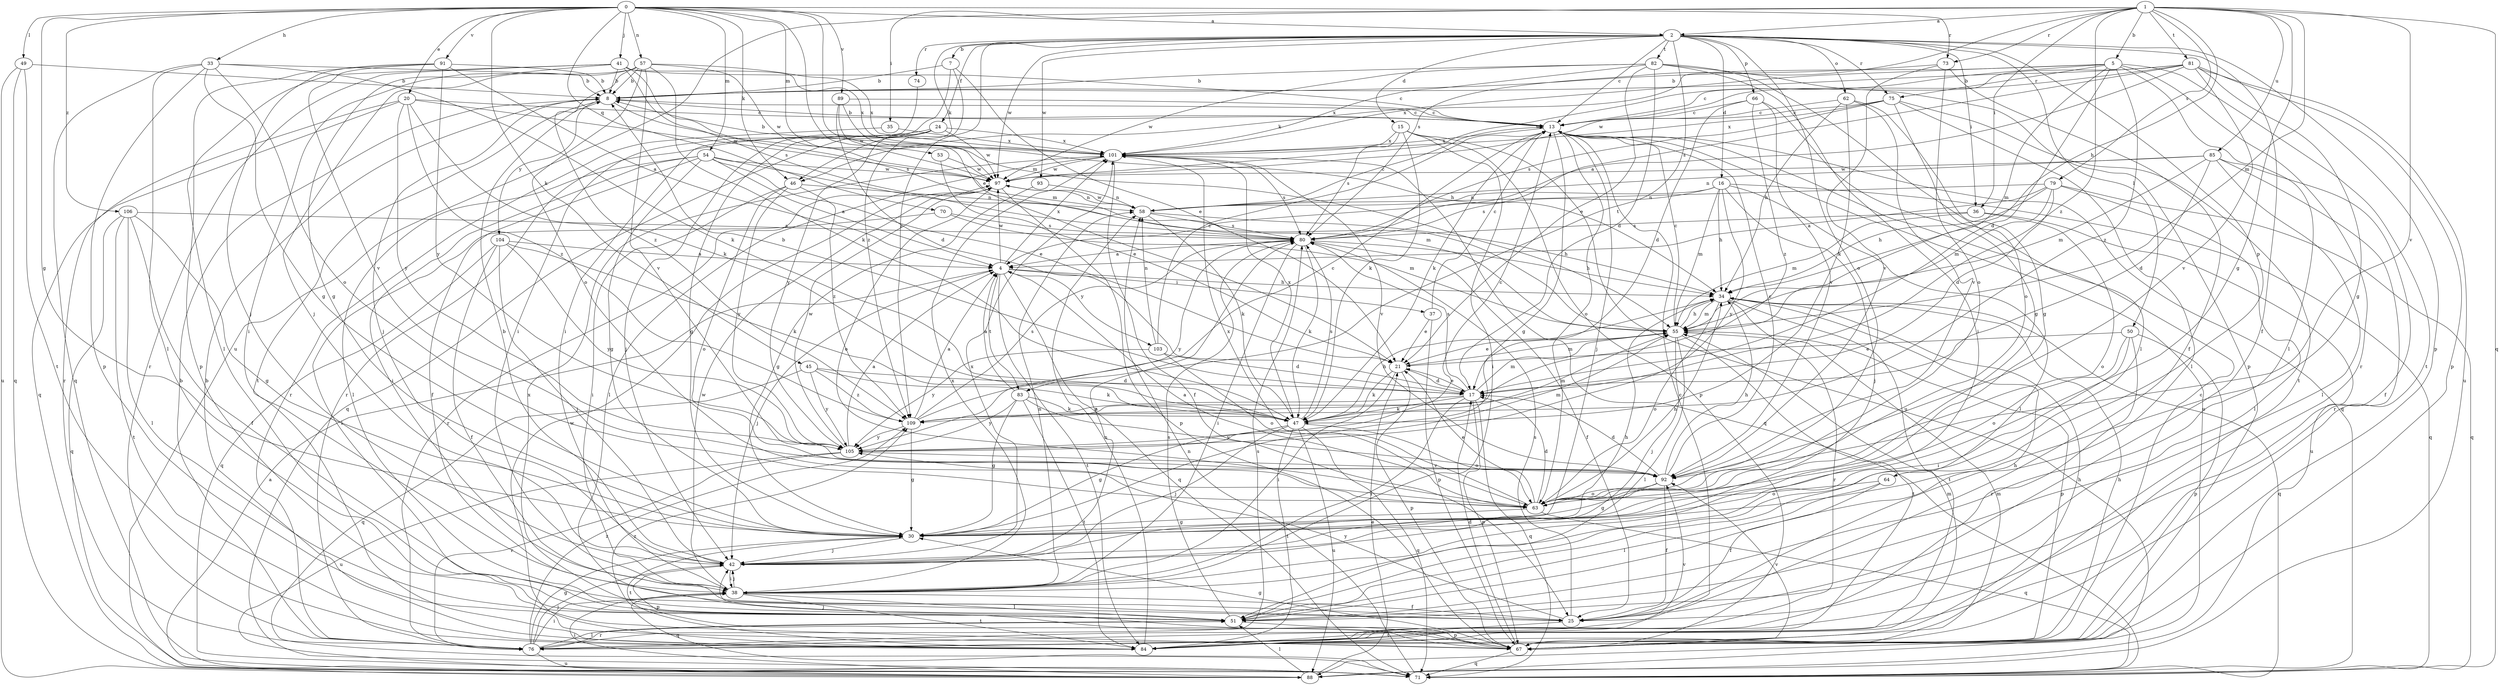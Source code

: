 strict digraph  {
0;
1;
2;
4;
5;
7;
8;
13;
15;
16;
17;
20;
21;
24;
25;
30;
33;
34;
35;
36;
37;
38;
41;
42;
45;
46;
47;
49;
50;
51;
53;
54;
55;
57;
58;
62;
63;
64;
66;
67;
70;
71;
73;
74;
75;
76;
79;
80;
81;
82;
83;
84;
85;
88;
89;
91;
92;
93;
97;
101;
103;
104;
105;
106;
109;
0 -> 2  [label=a];
0 -> 20  [label=e];
0 -> 21  [label=e];
0 -> 30  [label=g];
0 -> 33  [label=h];
0 -> 41  [label=j];
0 -> 45  [label=k];
0 -> 46  [label=k];
0 -> 49  [label=l];
0 -> 53  [label=m];
0 -> 54  [label=m];
0 -> 55  [label=m];
0 -> 57  [label=n];
0 -> 70  [label=q];
0 -> 73  [label=r];
0 -> 89  [label=v];
0 -> 91  [label=v];
0 -> 106  [label=z];
1 -> 2  [label=a];
1 -> 5  [label=b];
1 -> 30  [label=g];
1 -> 34  [label=h];
1 -> 35  [label=i];
1 -> 36  [label=i];
1 -> 55  [label=m];
1 -> 71  [label=q];
1 -> 73  [label=r];
1 -> 79  [label=s];
1 -> 80  [label=s];
1 -> 81  [label=t];
1 -> 85  [label=u];
1 -> 88  [label=u];
1 -> 92  [label=v];
1 -> 109  [label=z];
2 -> 7  [label=b];
2 -> 13  [label=c];
2 -> 15  [label=d];
2 -> 16  [label=d];
2 -> 24  [label=f];
2 -> 25  [label=f];
2 -> 36  [label=i];
2 -> 46  [label=k];
2 -> 50  [label=l];
2 -> 62  [label=o];
2 -> 63  [label=o];
2 -> 64  [label=p];
2 -> 66  [label=p];
2 -> 67  [label=p];
2 -> 74  [label=r];
2 -> 75  [label=r];
2 -> 82  [label=t];
2 -> 83  [label=t];
2 -> 93  [label=w];
2 -> 97  [label=w];
2 -> 109  [label=z];
4 -> 34  [label=h];
4 -> 37  [label=i];
4 -> 42  [label=j];
4 -> 71  [label=q];
4 -> 83  [label=t];
4 -> 84  [label=t];
4 -> 97  [label=w];
4 -> 101  [label=x];
4 -> 103  [label=y];
5 -> 17  [label=d];
5 -> 46  [label=k];
5 -> 51  [label=l];
5 -> 55  [label=m];
5 -> 75  [label=r];
5 -> 76  [label=r];
5 -> 84  [label=t];
5 -> 97  [label=w];
5 -> 101  [label=x];
5 -> 109  [label=z];
7 -> 8  [label=b];
7 -> 21  [label=e];
7 -> 38  [label=i];
7 -> 109  [label=z];
8 -> 13  [label=c];
8 -> 42  [label=j];
8 -> 80  [label=s];
8 -> 84  [label=t];
8 -> 104  [label=y];
13 -> 8  [label=b];
13 -> 30  [label=g];
13 -> 42  [label=j];
13 -> 47  [label=k];
13 -> 63  [label=o];
13 -> 71  [label=q];
13 -> 88  [label=u];
13 -> 101  [label=x];
15 -> 38  [label=i];
15 -> 47  [label=k];
15 -> 67  [label=p];
15 -> 80  [label=s];
15 -> 88  [label=u];
15 -> 101  [label=x];
16 -> 34  [label=h];
16 -> 42  [label=j];
16 -> 51  [label=l];
16 -> 55  [label=m];
16 -> 58  [label=n];
16 -> 71  [label=q];
16 -> 80  [label=s];
16 -> 105  [label=y];
17 -> 8  [label=b];
17 -> 21  [label=e];
17 -> 38  [label=i];
17 -> 47  [label=k];
17 -> 55  [label=m];
17 -> 67  [label=p];
17 -> 71  [label=q];
17 -> 80  [label=s];
17 -> 109  [label=z];
20 -> 13  [label=c];
20 -> 47  [label=k];
20 -> 71  [label=q];
20 -> 76  [label=r];
20 -> 97  [label=w];
20 -> 105  [label=y];
20 -> 109  [label=z];
21 -> 17  [label=d];
21 -> 38  [label=i];
21 -> 47  [label=k];
21 -> 55  [label=m];
21 -> 67  [label=p];
24 -> 30  [label=g];
24 -> 42  [label=j];
24 -> 71  [label=q];
24 -> 76  [label=r];
24 -> 97  [label=w];
24 -> 101  [label=x];
24 -> 105  [label=y];
25 -> 34  [label=h];
25 -> 80  [label=s];
25 -> 84  [label=t];
25 -> 105  [label=y];
30 -> 42  [label=j];
30 -> 84  [label=t];
33 -> 8  [label=b];
33 -> 30  [label=g];
33 -> 47  [label=k];
33 -> 51  [label=l];
33 -> 63  [label=o];
33 -> 67  [label=p];
33 -> 71  [label=q];
34 -> 55  [label=m];
34 -> 63  [label=o];
34 -> 71  [label=q];
34 -> 76  [label=r];
34 -> 84  [label=t];
35 -> 76  [label=r];
35 -> 101  [label=x];
36 -> 55  [label=m];
36 -> 63  [label=o];
36 -> 80  [label=s];
36 -> 88  [label=u];
37 -> 13  [label=c];
37 -> 21  [label=e];
37 -> 67  [label=p];
38 -> 25  [label=f];
38 -> 42  [label=j];
38 -> 51  [label=l];
38 -> 58  [label=n];
38 -> 71  [label=q];
38 -> 84  [label=t];
38 -> 97  [label=w];
38 -> 101  [label=x];
41 -> 8  [label=b];
41 -> 13  [label=c];
41 -> 30  [label=g];
41 -> 51  [label=l];
41 -> 55  [label=m];
41 -> 76  [label=r];
41 -> 80  [label=s];
41 -> 101  [label=x];
42 -> 8  [label=b];
42 -> 34  [label=h];
42 -> 38  [label=i];
42 -> 67  [label=p];
42 -> 80  [label=s];
42 -> 101  [label=x];
45 -> 17  [label=d];
45 -> 47  [label=k];
45 -> 71  [label=q];
45 -> 105  [label=y];
45 -> 109  [label=z];
46 -> 38  [label=i];
46 -> 58  [label=n];
46 -> 63  [label=o];
46 -> 105  [label=y];
46 -> 109  [label=z];
47 -> 30  [label=g];
47 -> 34  [label=h];
47 -> 42  [label=j];
47 -> 55  [label=m];
47 -> 63  [label=o];
47 -> 71  [label=q];
47 -> 80  [label=s];
47 -> 84  [label=t];
47 -> 88  [label=u];
47 -> 101  [label=x];
49 -> 8  [label=b];
49 -> 71  [label=q];
49 -> 84  [label=t];
49 -> 88  [label=u];
50 -> 21  [label=e];
50 -> 38  [label=i];
50 -> 63  [label=o];
50 -> 67  [label=p];
50 -> 76  [label=r];
51 -> 67  [label=p];
51 -> 76  [label=r];
51 -> 80  [label=s];
51 -> 101  [label=x];
53 -> 21  [label=e];
53 -> 97  [label=w];
54 -> 4  [label=a];
54 -> 21  [label=e];
54 -> 25  [label=f];
54 -> 30  [label=g];
54 -> 38  [label=i];
54 -> 51  [label=l];
54 -> 55  [label=m];
54 -> 97  [label=w];
55 -> 13  [label=c];
55 -> 21  [label=e];
55 -> 34  [label=h];
55 -> 42  [label=j];
55 -> 51  [label=l];
55 -> 67  [label=p];
55 -> 84  [label=t];
57 -> 8  [label=b];
57 -> 38  [label=i];
57 -> 42  [label=j];
57 -> 47  [label=k];
57 -> 63  [label=o];
57 -> 92  [label=v];
57 -> 97  [label=w];
57 -> 101  [label=x];
57 -> 109  [label=z];
58 -> 13  [label=c];
58 -> 34  [label=h];
58 -> 47  [label=k];
58 -> 80  [label=s];
58 -> 97  [label=w];
62 -> 13  [label=c];
62 -> 30  [label=g];
62 -> 34  [label=h];
62 -> 47  [label=k];
62 -> 92  [label=v];
63 -> 4  [label=a];
63 -> 17  [label=d];
63 -> 21  [label=e];
63 -> 30  [label=g];
63 -> 34  [label=h];
63 -> 71  [label=q];
63 -> 101  [label=x];
64 -> 25  [label=f];
64 -> 51  [label=l];
64 -> 63  [label=o];
66 -> 13  [label=c];
66 -> 17  [label=d];
66 -> 30  [label=g];
66 -> 92  [label=v];
66 -> 109  [label=z];
67 -> 13  [label=c];
67 -> 17  [label=d];
67 -> 30  [label=g];
67 -> 34  [label=h];
67 -> 42  [label=j];
67 -> 55  [label=m];
67 -> 71  [label=q];
67 -> 92  [label=v];
67 -> 109  [label=z];
70 -> 51  [label=l];
70 -> 55  [label=m];
70 -> 80  [label=s];
71 -> 58  [label=n];
73 -> 8  [label=b];
73 -> 25  [label=f];
73 -> 63  [label=o];
73 -> 92  [label=v];
74 -> 38  [label=i];
75 -> 13  [label=c];
75 -> 51  [label=l];
75 -> 63  [label=o];
75 -> 80  [label=s];
75 -> 84  [label=t];
75 -> 101  [label=x];
76 -> 8  [label=b];
76 -> 13  [label=c];
76 -> 30  [label=g];
76 -> 38  [label=i];
76 -> 42  [label=j];
76 -> 51  [label=l];
76 -> 80  [label=s];
76 -> 88  [label=u];
76 -> 92  [label=v];
76 -> 109  [label=z];
79 -> 4  [label=a];
79 -> 17  [label=d];
79 -> 34  [label=h];
79 -> 51  [label=l];
79 -> 55  [label=m];
79 -> 58  [label=n];
79 -> 71  [label=q];
80 -> 4  [label=a];
80 -> 25  [label=f];
80 -> 34  [label=h];
80 -> 38  [label=i];
80 -> 47  [label=k];
80 -> 105  [label=y];
81 -> 4  [label=a];
81 -> 8  [label=b];
81 -> 13  [label=c];
81 -> 30  [label=g];
81 -> 67  [label=p];
81 -> 80  [label=s];
81 -> 88  [label=u];
81 -> 92  [label=v];
81 -> 97  [label=w];
82 -> 8  [label=b];
82 -> 17  [label=d];
82 -> 21  [label=e];
82 -> 38  [label=i];
82 -> 51  [label=l];
82 -> 67  [label=p];
82 -> 97  [label=w];
82 -> 101  [label=x];
83 -> 4  [label=a];
83 -> 30  [label=g];
83 -> 47  [label=k];
83 -> 84  [label=t];
83 -> 92  [label=v];
83 -> 105  [label=y];
84 -> 8  [label=b];
84 -> 34  [label=h];
84 -> 55  [label=m];
84 -> 58  [label=n];
84 -> 97  [label=w];
85 -> 17  [label=d];
85 -> 25  [label=f];
85 -> 51  [label=l];
85 -> 55  [label=m];
85 -> 58  [label=n];
85 -> 76  [label=r];
85 -> 97  [label=w];
88 -> 4  [label=a];
88 -> 21  [label=e];
88 -> 38  [label=i];
88 -> 51  [label=l];
89 -> 13  [label=c];
89 -> 17  [label=d];
89 -> 34  [label=h];
89 -> 97  [label=w];
91 -> 4  [label=a];
91 -> 8  [label=b];
91 -> 42  [label=j];
91 -> 67  [label=p];
91 -> 92  [label=v];
91 -> 105  [label=y];
92 -> 13  [label=c];
92 -> 17  [label=d];
92 -> 25  [label=f];
92 -> 30  [label=g];
92 -> 34  [label=h];
92 -> 63  [label=o];
93 -> 30  [label=g];
93 -> 58  [label=n];
97 -> 58  [label=n];
97 -> 63  [label=o];
97 -> 67  [label=p];
97 -> 76  [label=r];
101 -> 8  [label=b];
101 -> 25  [label=f];
101 -> 51  [label=l];
101 -> 71  [label=q];
101 -> 80  [label=s];
101 -> 92  [label=v];
101 -> 97  [label=w];
103 -> 13  [label=c];
103 -> 17  [label=d];
103 -> 58  [label=n];
103 -> 63  [label=o];
103 -> 105  [label=y];
104 -> 4  [label=a];
104 -> 25  [label=f];
104 -> 42  [label=j];
104 -> 47  [label=k];
104 -> 71  [label=q];
104 -> 105  [label=y];
105 -> 4  [label=a];
105 -> 13  [label=c];
105 -> 55  [label=m];
105 -> 76  [label=r];
105 -> 88  [label=u];
105 -> 92  [label=v];
105 -> 97  [label=w];
106 -> 25  [label=f];
106 -> 30  [label=g];
106 -> 51  [label=l];
106 -> 71  [label=q];
106 -> 80  [label=s];
106 -> 84  [label=t];
109 -> 4  [label=a];
109 -> 13  [label=c];
109 -> 30  [label=g];
109 -> 80  [label=s];
109 -> 105  [label=y];
}
